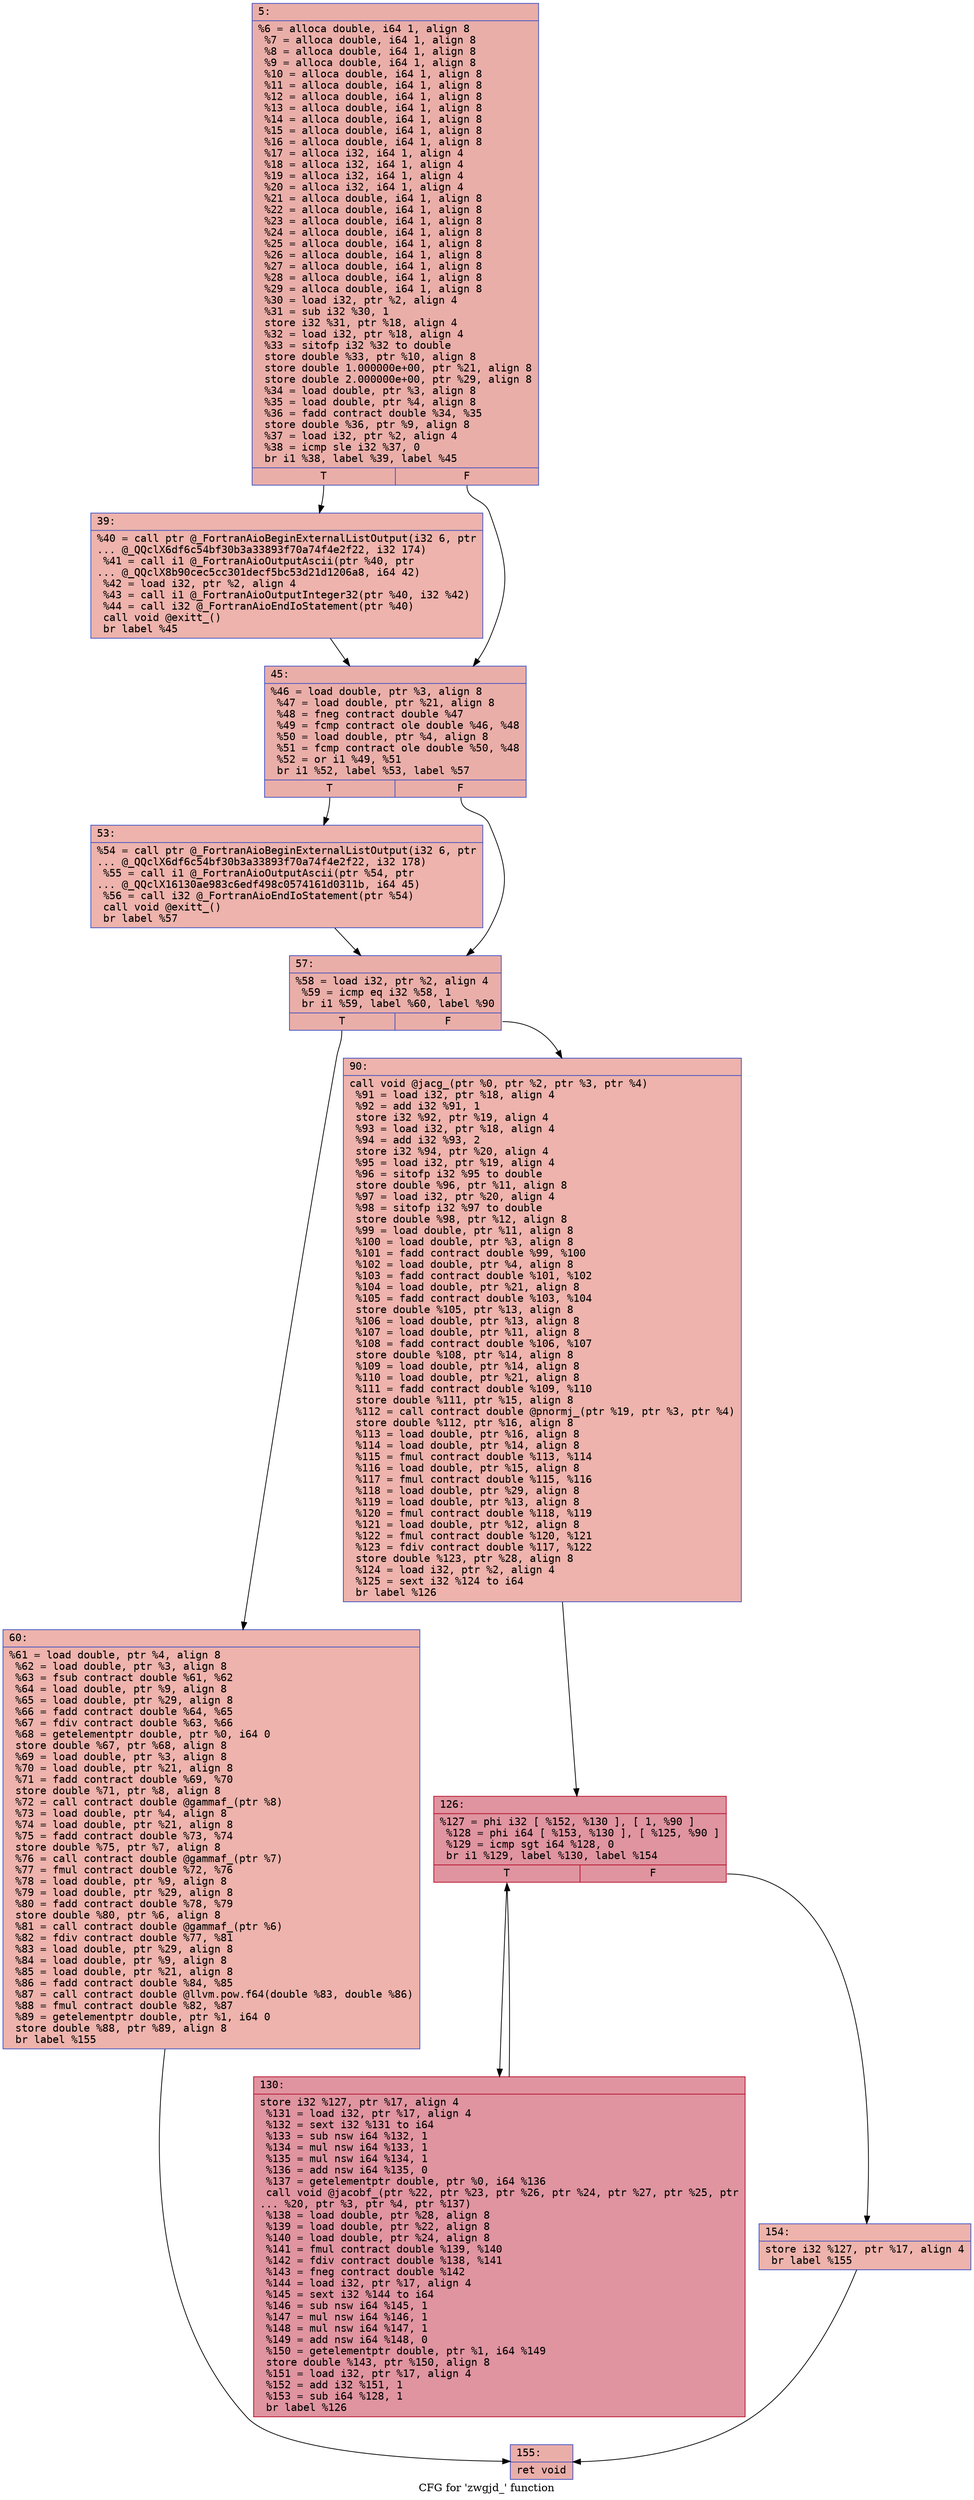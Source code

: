 digraph "CFG for 'zwgjd_' function" {
	label="CFG for 'zwgjd_' function";

	Node0x55ec172e74d0 [shape=record,color="#3d50c3ff", style=filled, fillcolor="#d0473d70" fontname="Courier",label="{5:\l|  %6 = alloca double, i64 1, align 8\l  %7 = alloca double, i64 1, align 8\l  %8 = alloca double, i64 1, align 8\l  %9 = alloca double, i64 1, align 8\l  %10 = alloca double, i64 1, align 8\l  %11 = alloca double, i64 1, align 8\l  %12 = alloca double, i64 1, align 8\l  %13 = alloca double, i64 1, align 8\l  %14 = alloca double, i64 1, align 8\l  %15 = alloca double, i64 1, align 8\l  %16 = alloca double, i64 1, align 8\l  %17 = alloca i32, i64 1, align 4\l  %18 = alloca i32, i64 1, align 4\l  %19 = alloca i32, i64 1, align 4\l  %20 = alloca i32, i64 1, align 4\l  %21 = alloca double, i64 1, align 8\l  %22 = alloca double, i64 1, align 8\l  %23 = alloca double, i64 1, align 8\l  %24 = alloca double, i64 1, align 8\l  %25 = alloca double, i64 1, align 8\l  %26 = alloca double, i64 1, align 8\l  %27 = alloca double, i64 1, align 8\l  %28 = alloca double, i64 1, align 8\l  %29 = alloca double, i64 1, align 8\l  %30 = load i32, ptr %2, align 4\l  %31 = sub i32 %30, 1\l  store i32 %31, ptr %18, align 4\l  %32 = load i32, ptr %18, align 4\l  %33 = sitofp i32 %32 to double\l  store double %33, ptr %10, align 8\l  store double 1.000000e+00, ptr %21, align 8\l  store double 2.000000e+00, ptr %29, align 8\l  %34 = load double, ptr %3, align 8\l  %35 = load double, ptr %4, align 8\l  %36 = fadd contract double %34, %35\l  store double %36, ptr %9, align 8\l  %37 = load i32, ptr %2, align 4\l  %38 = icmp sle i32 %37, 0\l  br i1 %38, label %39, label %45\l|{<s0>T|<s1>F}}"];
	Node0x55ec172e74d0:s0 -> Node0x55ec172e9840[tooltip="5 -> 39\nProbability 50.00%" ];
	Node0x55ec172e74d0:s1 -> Node0x55ec172e9890[tooltip="5 -> 45\nProbability 50.00%" ];
	Node0x55ec172e9840 [shape=record,color="#3d50c3ff", style=filled, fillcolor="#d6524470" fontname="Courier",label="{39:\l|  %40 = call ptr @_FortranAioBeginExternalListOutput(i32 6, ptr\l... @_QQclX6df6c54bf30b3a33893f70a74f4e2f22, i32 174)\l  %41 = call i1 @_FortranAioOutputAscii(ptr %40, ptr\l... @_QQclX8b90cec5cc301decf5bc53d21d1206a8, i64 42)\l  %42 = load i32, ptr %2, align 4\l  %43 = call i1 @_FortranAioOutputInteger32(ptr %40, i32 %42)\l  %44 = call i32 @_FortranAioEndIoStatement(ptr %40)\l  call void @exitt_()\l  br label %45\l}"];
	Node0x55ec172e9840 -> Node0x55ec172e9890[tooltip="39 -> 45\nProbability 100.00%" ];
	Node0x55ec172e9890 [shape=record,color="#3d50c3ff", style=filled, fillcolor="#d0473d70" fontname="Courier",label="{45:\l|  %46 = load double, ptr %3, align 8\l  %47 = load double, ptr %21, align 8\l  %48 = fneg contract double %47\l  %49 = fcmp contract ole double %46, %48\l  %50 = load double, ptr %4, align 8\l  %51 = fcmp contract ole double %50, %48\l  %52 = or i1 %49, %51\l  br i1 %52, label %53, label %57\l|{<s0>T|<s1>F}}"];
	Node0x55ec172e9890:s0 -> Node0x55ec172eac40[tooltip="45 -> 53\nProbability 50.00%" ];
	Node0x55ec172e9890:s1 -> Node0x55ec172eac90[tooltip="45 -> 57\nProbability 50.00%" ];
	Node0x55ec172eac40 [shape=record,color="#3d50c3ff", style=filled, fillcolor="#d6524470" fontname="Courier",label="{53:\l|  %54 = call ptr @_FortranAioBeginExternalListOutput(i32 6, ptr\l... @_QQclX6df6c54bf30b3a33893f70a74f4e2f22, i32 178)\l  %55 = call i1 @_FortranAioOutputAscii(ptr %54, ptr\l... @_QQclX16130ae983c6edf498c0574161d0311b, i64 45)\l  %56 = call i32 @_FortranAioEndIoStatement(ptr %54)\l  call void @exitt_()\l  br label %57\l}"];
	Node0x55ec172eac40 -> Node0x55ec172eac90[tooltip="53 -> 57\nProbability 100.00%" ];
	Node0x55ec172eac90 [shape=record,color="#3d50c3ff", style=filled, fillcolor="#d0473d70" fontname="Courier",label="{57:\l|  %58 = load i32, ptr %2, align 4\l  %59 = icmp eq i32 %58, 1\l  br i1 %59, label %60, label %90\l|{<s0>T|<s1>F}}"];
	Node0x55ec172eac90:s0 -> Node0x55ec172eb390[tooltip="57 -> 60\nProbability 50.00%" ];
	Node0x55ec172eac90:s1 -> Node0x55ec172eb3e0[tooltip="57 -> 90\nProbability 50.00%" ];
	Node0x55ec172eb390 [shape=record,color="#3d50c3ff", style=filled, fillcolor="#d6524470" fontname="Courier",label="{60:\l|  %61 = load double, ptr %4, align 8\l  %62 = load double, ptr %3, align 8\l  %63 = fsub contract double %61, %62\l  %64 = load double, ptr %9, align 8\l  %65 = load double, ptr %29, align 8\l  %66 = fadd contract double %64, %65\l  %67 = fdiv contract double %63, %66\l  %68 = getelementptr double, ptr %0, i64 0\l  store double %67, ptr %68, align 8\l  %69 = load double, ptr %3, align 8\l  %70 = load double, ptr %21, align 8\l  %71 = fadd contract double %69, %70\l  store double %71, ptr %8, align 8\l  %72 = call contract double @gammaf_(ptr %8)\l  %73 = load double, ptr %4, align 8\l  %74 = load double, ptr %21, align 8\l  %75 = fadd contract double %73, %74\l  store double %75, ptr %7, align 8\l  %76 = call contract double @gammaf_(ptr %7)\l  %77 = fmul contract double %72, %76\l  %78 = load double, ptr %9, align 8\l  %79 = load double, ptr %29, align 8\l  %80 = fadd contract double %78, %79\l  store double %80, ptr %6, align 8\l  %81 = call contract double @gammaf_(ptr %6)\l  %82 = fdiv contract double %77, %81\l  %83 = load double, ptr %29, align 8\l  %84 = load double, ptr %9, align 8\l  %85 = load double, ptr %21, align 8\l  %86 = fadd contract double %84, %85\l  %87 = call contract double @llvm.pow.f64(double %83, double %86)\l  %88 = fmul contract double %82, %87\l  %89 = getelementptr double, ptr %1, i64 0\l  store double %88, ptr %89, align 8\l  br label %155\l}"];
	Node0x55ec172eb390 -> Node0x55ec172ecaa0[tooltip="60 -> 155\nProbability 100.00%" ];
	Node0x55ec172eb3e0 [shape=record,color="#3d50c3ff", style=filled, fillcolor="#d6524470" fontname="Courier",label="{90:\l|  call void @jacg_(ptr %0, ptr %2, ptr %3, ptr %4)\l  %91 = load i32, ptr %18, align 4\l  %92 = add i32 %91, 1\l  store i32 %92, ptr %19, align 4\l  %93 = load i32, ptr %18, align 4\l  %94 = add i32 %93, 2\l  store i32 %94, ptr %20, align 4\l  %95 = load i32, ptr %19, align 4\l  %96 = sitofp i32 %95 to double\l  store double %96, ptr %11, align 8\l  %97 = load i32, ptr %20, align 4\l  %98 = sitofp i32 %97 to double\l  store double %98, ptr %12, align 8\l  %99 = load double, ptr %11, align 8\l  %100 = load double, ptr %3, align 8\l  %101 = fadd contract double %99, %100\l  %102 = load double, ptr %4, align 8\l  %103 = fadd contract double %101, %102\l  %104 = load double, ptr %21, align 8\l  %105 = fadd contract double %103, %104\l  store double %105, ptr %13, align 8\l  %106 = load double, ptr %13, align 8\l  %107 = load double, ptr %11, align 8\l  %108 = fadd contract double %106, %107\l  store double %108, ptr %14, align 8\l  %109 = load double, ptr %14, align 8\l  %110 = load double, ptr %21, align 8\l  %111 = fadd contract double %109, %110\l  store double %111, ptr %15, align 8\l  %112 = call contract double @pnormj_(ptr %19, ptr %3, ptr %4)\l  store double %112, ptr %16, align 8\l  %113 = load double, ptr %16, align 8\l  %114 = load double, ptr %14, align 8\l  %115 = fmul contract double %113, %114\l  %116 = load double, ptr %15, align 8\l  %117 = fmul contract double %115, %116\l  %118 = load double, ptr %29, align 8\l  %119 = load double, ptr %13, align 8\l  %120 = fmul contract double %118, %119\l  %121 = load double, ptr %12, align 8\l  %122 = fmul contract double %120, %121\l  %123 = fdiv contract double %117, %122\l  store double %123, ptr %28, align 8\l  %124 = load i32, ptr %2, align 4\l  %125 = sext i32 %124 to i64\l  br label %126\l}"];
	Node0x55ec172eb3e0 -> Node0x55ec172eeef0[tooltip="90 -> 126\nProbability 100.00%" ];
	Node0x55ec172eeef0 [shape=record,color="#b70d28ff", style=filled, fillcolor="#b70d2870" fontname="Courier",label="{126:\l|  %127 = phi i32 [ %152, %130 ], [ 1, %90 ]\l  %128 = phi i64 [ %153, %130 ], [ %125, %90 ]\l  %129 = icmp sgt i64 %128, 0\l  br i1 %129, label %130, label %154\l|{<s0>T|<s1>F}}"];
	Node0x55ec172eeef0:s0 -> Node0x55ec172eefb0[tooltip="126 -> 130\nProbability 96.88%" ];
	Node0x55ec172eeef0:s1 -> Node0x55ec172ef2c0[tooltip="126 -> 154\nProbability 3.12%" ];
	Node0x55ec172eefb0 [shape=record,color="#b70d28ff", style=filled, fillcolor="#b70d2870" fontname="Courier",label="{130:\l|  store i32 %127, ptr %17, align 4\l  %131 = load i32, ptr %17, align 4\l  %132 = sext i32 %131 to i64\l  %133 = sub nsw i64 %132, 1\l  %134 = mul nsw i64 %133, 1\l  %135 = mul nsw i64 %134, 1\l  %136 = add nsw i64 %135, 0\l  %137 = getelementptr double, ptr %0, i64 %136\l  call void @jacobf_(ptr %22, ptr %23, ptr %26, ptr %24, ptr %27, ptr %25, ptr\l... %20, ptr %3, ptr %4, ptr %137)\l  %138 = load double, ptr %28, align 8\l  %139 = load double, ptr %22, align 8\l  %140 = load double, ptr %24, align 8\l  %141 = fmul contract double %139, %140\l  %142 = fdiv contract double %138, %141\l  %143 = fneg contract double %142\l  %144 = load i32, ptr %17, align 4\l  %145 = sext i32 %144 to i64\l  %146 = sub nsw i64 %145, 1\l  %147 = mul nsw i64 %146, 1\l  %148 = mul nsw i64 %147, 1\l  %149 = add nsw i64 %148, 0\l  %150 = getelementptr double, ptr %1, i64 %149\l  store double %143, ptr %150, align 8\l  %151 = load i32, ptr %17, align 4\l  %152 = add i32 %151, 1\l  %153 = sub i64 %128, 1\l  br label %126\l}"];
	Node0x55ec172eefb0 -> Node0x55ec172eeef0[tooltip="130 -> 126\nProbability 100.00%" ];
	Node0x55ec172ef2c0 [shape=record,color="#3d50c3ff", style=filled, fillcolor="#d6524470" fontname="Courier",label="{154:\l|  store i32 %127, ptr %17, align 4\l  br label %155\l}"];
	Node0x55ec172ef2c0 -> Node0x55ec172ecaa0[tooltip="154 -> 155\nProbability 100.00%" ];
	Node0x55ec172ecaa0 [shape=record,color="#3d50c3ff", style=filled, fillcolor="#d0473d70" fontname="Courier",label="{155:\l|  ret void\l}"];
}
